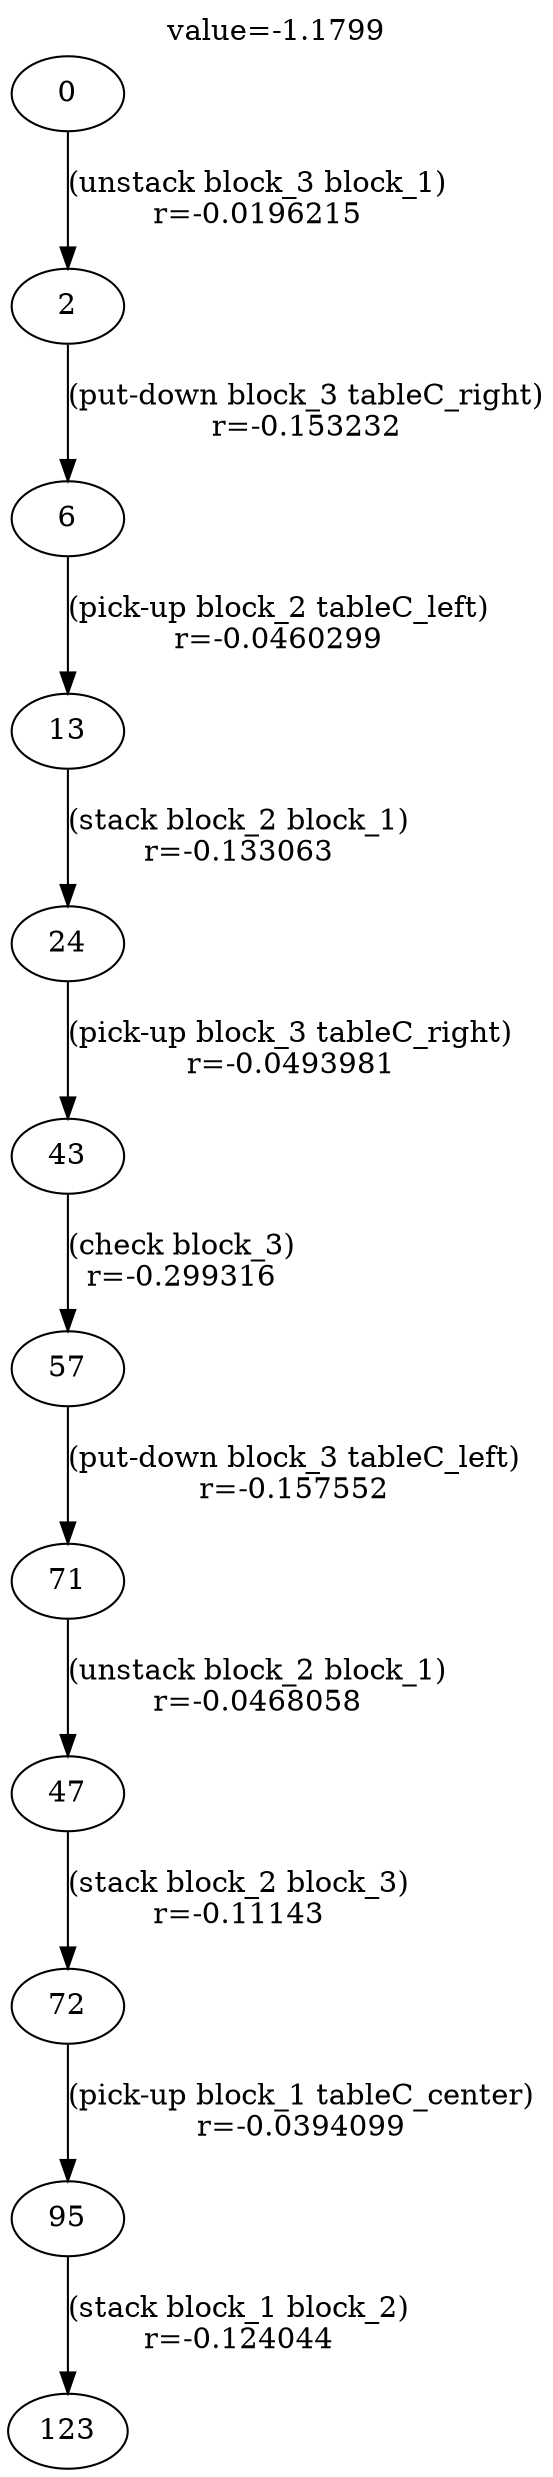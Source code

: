 digraph g{
label="value=-1.1799"
labelloc=top
0->2 [ label="(unstack block_3 block_1)
r=-0.0196215" ];
2->6 [ label="(put-down block_3 tableC_right)
r=-0.153232" ];
6->13 [ label="(pick-up block_2 tableC_left)
r=-0.0460299" ];
13->24 [ label="(stack block_2 block_1)
r=-0.133063" ];
24->43 [ label="(pick-up block_3 tableC_right)
r=-0.0493981" ];
43->57 [ label="(check block_3)
r=-0.299316" ];
57->71 [ label="(put-down block_3 tableC_left)
r=-0.157552" ];
71->47 [ label="(unstack block_2 block_1)
r=-0.0468058" ];
47->72 [ label="(stack block_2 block_3)
r=-0.11143" ];
72->95 [ label="(pick-up block_1 tableC_center)
r=-0.0394099" ];
95->123 [ label="(stack block_1 block_2)
r=-0.124044" ];
}
